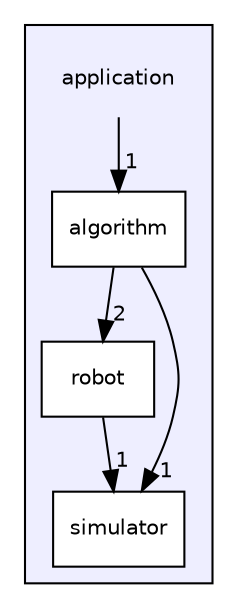 digraph "application" {
  compound=true
  node [ fontsize="10", fontname="Helvetica"];
  edge [ labelfontsize="10", labelfontname="Helvetica"];
  subgraph clusterdir_d75c23162a2652451dce46d2e7e8aead {
    graph [ bgcolor="#eeeeff", pencolor="black", label="" URL="dir_d75c23162a2652451dce46d2e7e8aead.html"];
    dir_d75c23162a2652451dce46d2e7e8aead [shape=plaintext label="application"];
    dir_8788d5b9ef76e6c3c9e62a52e6c8fb62 [shape=box label="algorithm" color="black" fillcolor="white" style="filled" URL="dir_8788d5b9ef76e6c3c9e62a52e6c8fb62.html"];
    dir_e8d29c30eeee0fa0b24493a6a0331aff [shape=box label="robot" color="black" fillcolor="white" style="filled" URL="dir_e8d29c30eeee0fa0b24493a6a0331aff.html"];
    dir_638ef7d2d9bbc9093729c39ba06043f5 [shape=box label="simulator" color="black" fillcolor="white" style="filled" URL="dir_638ef7d2d9bbc9093729c39ba06043f5.html"];
  }
  dir_e8d29c30eeee0fa0b24493a6a0331aff->dir_638ef7d2d9bbc9093729c39ba06043f5 [headlabel="1", labeldistance=1.5 headhref="dir_000002_000003.html"];
  dir_8788d5b9ef76e6c3c9e62a52e6c8fb62->dir_e8d29c30eeee0fa0b24493a6a0331aff [headlabel="2", labeldistance=1.5 headhref="dir_000001_000002.html"];
  dir_8788d5b9ef76e6c3c9e62a52e6c8fb62->dir_638ef7d2d9bbc9093729c39ba06043f5 [headlabel="1", labeldistance=1.5 headhref="dir_000001_000003.html"];
  dir_d75c23162a2652451dce46d2e7e8aead->dir_8788d5b9ef76e6c3c9e62a52e6c8fb62 [headlabel="1", labeldistance=1.5 headhref="dir_000000_000001.html"];
}
